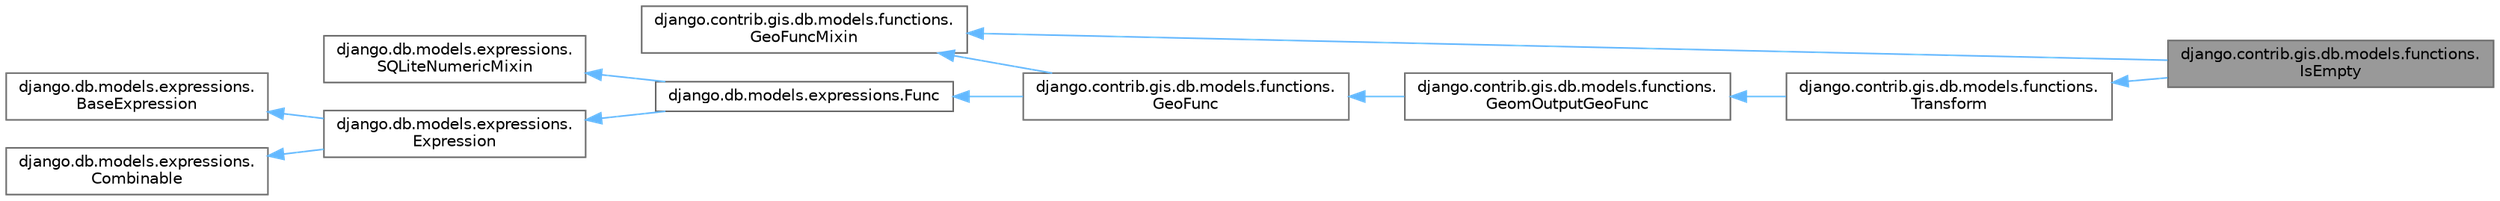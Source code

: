 digraph "django.contrib.gis.db.models.functions.IsEmpty"
{
 // LATEX_PDF_SIZE
  bgcolor="transparent";
  edge [fontname=Helvetica,fontsize=10,labelfontname=Helvetica,labelfontsize=10];
  node [fontname=Helvetica,fontsize=10,shape=box,height=0.2,width=0.4];
  rankdir="LR";
  Node1 [id="Node000001",label="django.contrib.gis.db.models.functions.\lIsEmpty",height=0.2,width=0.4,color="gray40", fillcolor="grey60", style="filled", fontcolor="black",tooltip=" "];
  Node2 -> Node1 [id="edge1_Node000001_Node000002",dir="back",color="steelblue1",style="solid",tooltip=" "];
  Node2 [id="Node000002",label="django.contrib.gis.db.models.functions.\lGeoFuncMixin",height=0.2,width=0.4,color="gray40", fillcolor="white", style="filled",URL="$classdjango_1_1contrib_1_1gis_1_1db_1_1models_1_1functions_1_1_geo_func_mixin.html",tooltip=" "];
  Node3 -> Node1 [id="edge2_Node000001_Node000003",dir="back",color="steelblue1",style="solid",tooltip=" "];
  Node3 [id="Node000003",label="django.contrib.gis.db.models.functions.\lTransform",height=0.2,width=0.4,color="gray40", fillcolor="white", style="filled",URL="$classdjango_1_1contrib_1_1gis_1_1db_1_1models_1_1functions_1_1_transform.html",tooltip=" "];
  Node4 -> Node3 [id="edge3_Node000003_Node000004",dir="back",color="steelblue1",style="solid",tooltip=" "];
  Node4 [id="Node000004",label="django.contrib.gis.db.models.functions.\lGeomOutputGeoFunc",height=0.2,width=0.4,color="gray40", fillcolor="white", style="filled",URL="$classdjango_1_1contrib_1_1gis_1_1db_1_1models_1_1functions_1_1_geom_output_geo_func.html",tooltip=" "];
  Node5 -> Node4 [id="edge4_Node000004_Node000005",dir="back",color="steelblue1",style="solid",tooltip=" "];
  Node5 [id="Node000005",label="django.contrib.gis.db.models.functions.\lGeoFunc",height=0.2,width=0.4,color="gray40", fillcolor="white", style="filled",URL="$classdjango_1_1contrib_1_1gis_1_1db_1_1models_1_1functions_1_1_geo_func.html",tooltip=" "];
  Node2 -> Node5 [id="edge5_Node000005_Node000002",dir="back",color="steelblue1",style="solid",tooltip=" "];
  Node6 -> Node5 [id="edge6_Node000005_Node000006",dir="back",color="steelblue1",style="solid",tooltip=" "];
  Node6 [id="Node000006",label="django.db.models.expressions.Func",height=0.2,width=0.4,color="gray40", fillcolor="white", style="filled",URL="$classdjango_1_1db_1_1models_1_1expressions_1_1_func.html",tooltip=" "];
  Node7 -> Node6 [id="edge7_Node000006_Node000007",dir="back",color="steelblue1",style="solid",tooltip=" "];
  Node7 [id="Node000007",label="django.db.models.expressions.\lSQLiteNumericMixin",height=0.2,width=0.4,color="gray40", fillcolor="white", style="filled",URL="$classdjango_1_1db_1_1models_1_1expressions_1_1_s_q_lite_numeric_mixin.html",tooltip=" "];
  Node8 -> Node6 [id="edge8_Node000006_Node000008",dir="back",color="steelblue1",style="solid",tooltip=" "];
  Node8 [id="Node000008",label="django.db.models.expressions.\lExpression",height=0.2,width=0.4,color="gray40", fillcolor="white", style="filled",URL="$classdjango_1_1db_1_1models_1_1expressions_1_1_expression.html",tooltip=" "];
  Node9 -> Node8 [id="edge9_Node000008_Node000009",dir="back",color="steelblue1",style="solid",tooltip=" "];
  Node9 [id="Node000009",label="django.db.models.expressions.\lBaseExpression",height=0.2,width=0.4,color="gray40", fillcolor="white", style="filled",URL="$classdjango_1_1db_1_1models_1_1expressions_1_1_base_expression.html",tooltip=" "];
  Node10 -> Node8 [id="edge10_Node000008_Node000010",dir="back",color="steelblue1",style="solid",tooltip=" "];
  Node10 [id="Node000010",label="django.db.models.expressions.\lCombinable",height=0.2,width=0.4,color="gray40", fillcolor="white", style="filled",URL="$classdjango_1_1db_1_1models_1_1expressions_1_1_combinable.html",tooltip=" "];
}
